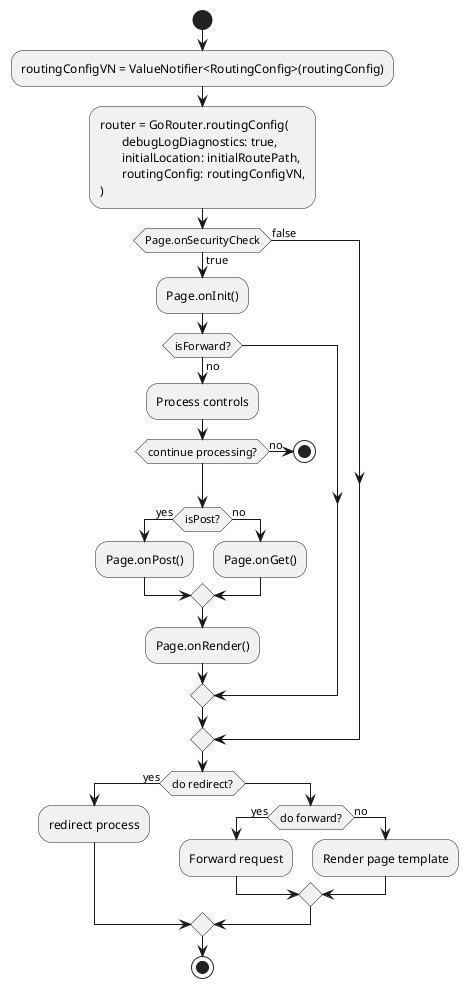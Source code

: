 @startuml
'https://plantuml.com/activity-diagram-beta

start
:routingConfigVN = ValueNotifier<RoutingConfig>(routingConfig);
:router = GoRouter.routingConfig(
       debugLogDiagnostics: true,
       initialLocation: initialRoutePath,
       routingConfig: routingConfigVN,
);


if (Page.onSecurityCheck) then (true)
  :Page.onInit();
  if (isForward?) then (no)
    :Process controls;
    if (continue processing?) then (no)
      stop
    endif

    if (isPost?) then (yes)
      :Page.onPost();
    else (no)
      :Page.onGet();
    endif
    :Page.onRender();
  endif
else (false)
endif

if (do redirect?) then (yes)
  :redirect process;
else
  if (do forward?) then (yes)
    :Forward request;
  else (no)
    :Render page template;
  endif
endif

stop

@enduml
